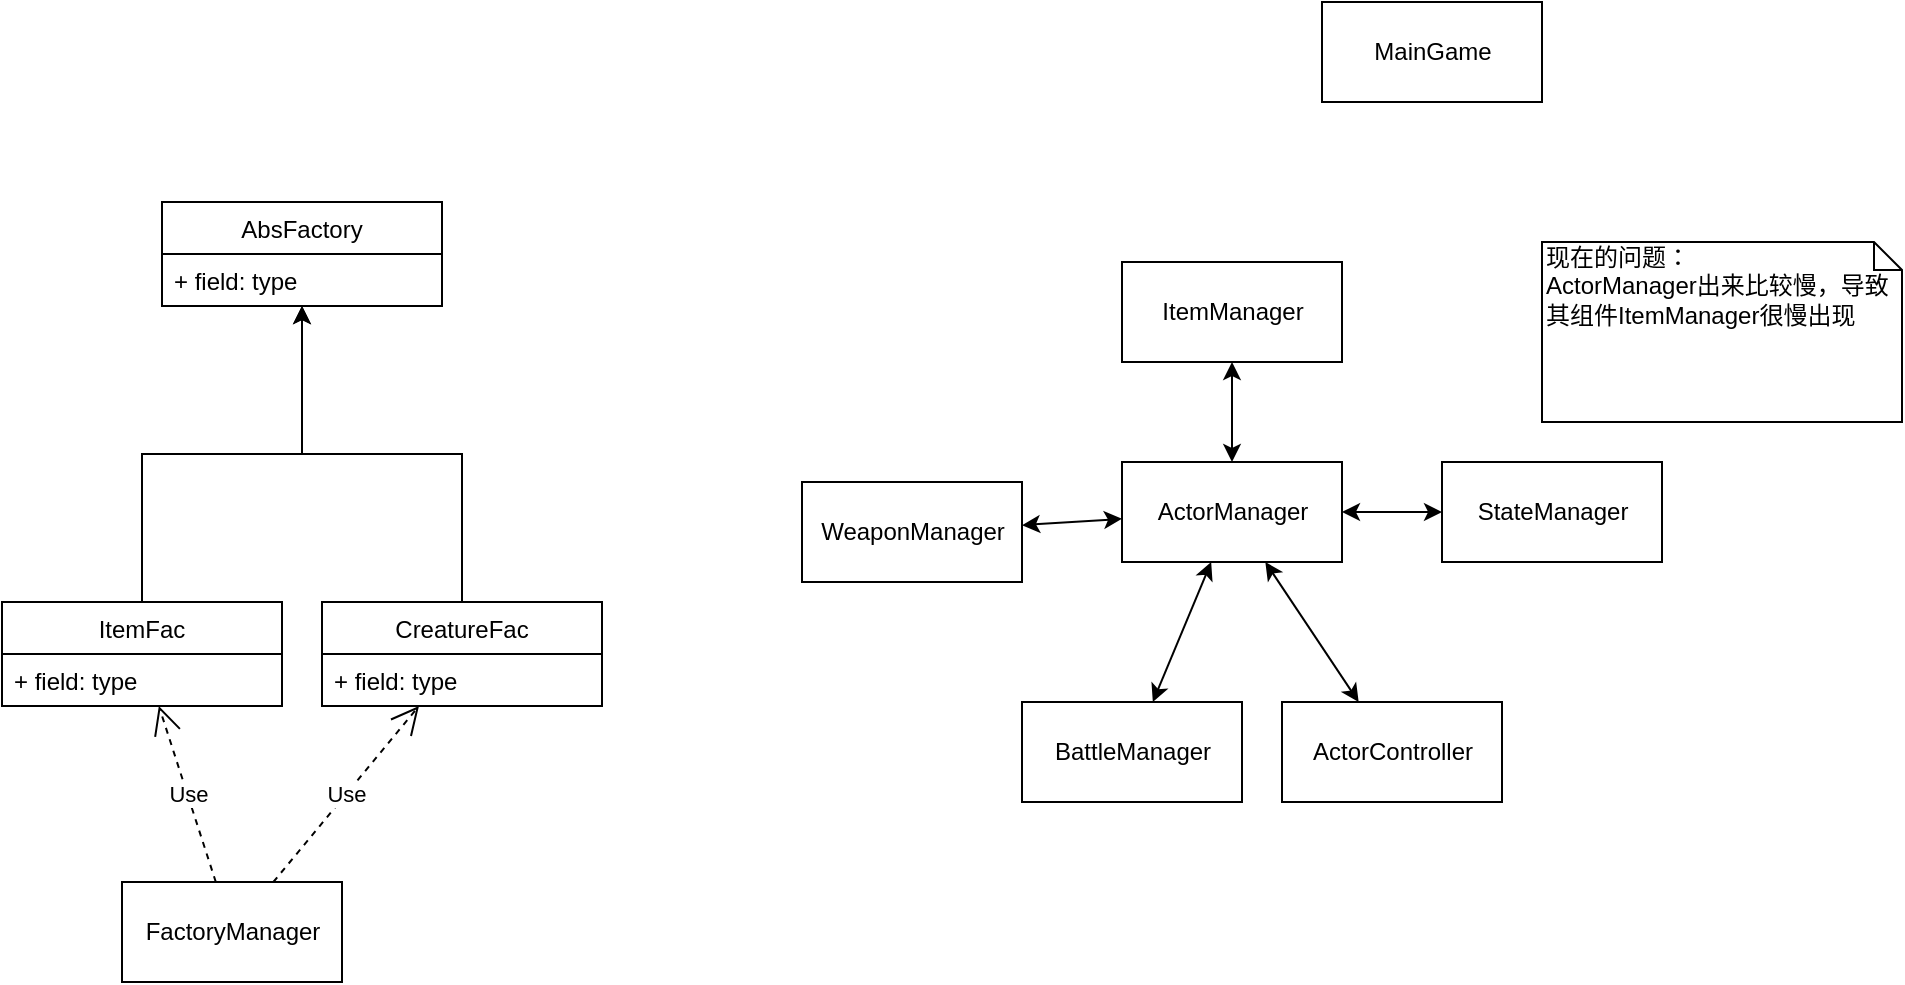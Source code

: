 <mxfile version="12.7.9" type="github">
  <diagram name="Page-1" id="9f46799a-70d6-7492-0946-bef42562c5a5">
    <mxGraphModel dx="917" dy="654" grid="1" gridSize="10" guides="1" tooltips="1" connect="1" arrows="1" fold="1" page="1" pageScale="1" pageWidth="1100" pageHeight="850" background="#ffffff" math="0" shadow="0">
      <root>
        <mxCell id="0" />
        <mxCell id="1" parent="0" />
        <mxCell id="ZAulG_bHDL-cS3uMdSec-1" value="MainGame" style="html=1;" vertex="1" parent="1">
          <mxGeometry x="750" y="180" width="110" height="50" as="geometry" />
        </mxCell>
        <mxCell id="ZAulG_bHDL-cS3uMdSec-3" value="FactoryManager" style="html=1;" vertex="1" parent="1">
          <mxGeometry x="150" y="620" width="110" height="50" as="geometry" />
        </mxCell>
        <mxCell id="ZAulG_bHDL-cS3uMdSec-8" value="AbsFactory" style="swimlane;fontStyle=0;childLayout=stackLayout;horizontal=1;startSize=26;fillColor=none;horizontalStack=0;resizeParent=1;resizeParentMax=0;resizeLast=0;collapsible=1;marginBottom=0;" vertex="1" parent="1">
          <mxGeometry x="170" y="280" width="140" height="52" as="geometry" />
        </mxCell>
        <mxCell id="ZAulG_bHDL-cS3uMdSec-10" value="+ field: type" style="text;strokeColor=none;fillColor=none;align=left;verticalAlign=top;spacingLeft=4;spacingRight=4;overflow=hidden;rotatable=0;points=[[0,0.5],[1,0.5]];portConstraint=eastwest;" vertex="1" parent="ZAulG_bHDL-cS3uMdSec-8">
          <mxGeometry y="26" width="140" height="26" as="geometry" />
        </mxCell>
        <mxCell id="ZAulG_bHDL-cS3uMdSec-15" style="edgeStyle=orthogonalEdgeStyle;rounded=0;orthogonalLoop=1;jettySize=auto;html=1;" edge="1" parent="1" source="ZAulG_bHDL-cS3uMdSec-13" target="ZAulG_bHDL-cS3uMdSec-8">
          <mxGeometry relative="1" as="geometry" />
        </mxCell>
        <mxCell id="ZAulG_bHDL-cS3uMdSec-13" value="ItemFac" style="swimlane;fontStyle=0;childLayout=stackLayout;horizontal=1;startSize=26;fillColor=none;horizontalStack=0;resizeParent=1;resizeParentMax=0;resizeLast=0;collapsible=1;marginBottom=0;" vertex="1" parent="1">
          <mxGeometry x="90" y="480" width="140" height="52" as="geometry" />
        </mxCell>
        <mxCell id="ZAulG_bHDL-cS3uMdSec-14" value="+ field: type" style="text;strokeColor=none;fillColor=none;align=left;verticalAlign=top;spacingLeft=4;spacingRight=4;overflow=hidden;rotatable=0;points=[[0,0.5],[1,0.5]];portConstraint=eastwest;" vertex="1" parent="ZAulG_bHDL-cS3uMdSec-13">
          <mxGeometry y="26" width="140" height="26" as="geometry" />
        </mxCell>
        <mxCell id="ZAulG_bHDL-cS3uMdSec-18" style="edgeStyle=orthogonalEdgeStyle;rounded=0;orthogonalLoop=1;jettySize=auto;html=1;" edge="1" parent="1" source="ZAulG_bHDL-cS3uMdSec-16" target="ZAulG_bHDL-cS3uMdSec-8">
          <mxGeometry relative="1" as="geometry" />
        </mxCell>
        <mxCell id="ZAulG_bHDL-cS3uMdSec-16" value="CreatureFac" style="swimlane;fontStyle=0;childLayout=stackLayout;horizontal=1;startSize=26;fillColor=none;horizontalStack=0;resizeParent=1;resizeParentMax=0;resizeLast=0;collapsible=1;marginBottom=0;" vertex="1" parent="1">
          <mxGeometry x="250" y="480" width="140" height="52" as="geometry" />
        </mxCell>
        <mxCell id="ZAulG_bHDL-cS3uMdSec-17" value="+ field: type" style="text;strokeColor=none;fillColor=none;align=left;verticalAlign=top;spacingLeft=4;spacingRight=4;overflow=hidden;rotatable=0;points=[[0,0.5],[1,0.5]];portConstraint=eastwest;" vertex="1" parent="ZAulG_bHDL-cS3uMdSec-16">
          <mxGeometry y="26" width="140" height="26" as="geometry" />
        </mxCell>
        <mxCell id="ZAulG_bHDL-cS3uMdSec-19" value="Use" style="endArrow=open;endSize=12;dashed=1;html=1;" edge="1" parent="1" source="ZAulG_bHDL-cS3uMdSec-3" target="ZAulG_bHDL-cS3uMdSec-13">
          <mxGeometry width="160" relative="1" as="geometry">
            <mxPoint x="10" y="630" as="sourcePoint" />
            <mxPoint x="170" y="630" as="targetPoint" />
          </mxGeometry>
        </mxCell>
        <mxCell id="ZAulG_bHDL-cS3uMdSec-20" value="Use" style="endArrow=open;endSize=12;dashed=1;html=1;" edge="1" parent="1" source="ZAulG_bHDL-cS3uMdSec-3" target="ZAulG_bHDL-cS3uMdSec-16">
          <mxGeometry width="160" relative="1" as="geometry">
            <mxPoint x="20" y="640" as="sourcePoint" />
            <mxPoint x="180" y="640" as="targetPoint" />
          </mxGeometry>
        </mxCell>
        <mxCell id="ZAulG_bHDL-cS3uMdSec-21" value="ActorManager" style="html=1;" vertex="1" parent="1">
          <mxGeometry x="650" y="410" width="110" height="50" as="geometry" />
        </mxCell>
        <mxCell id="ZAulG_bHDL-cS3uMdSec-22" value="BattleManager" style="html=1;" vertex="1" parent="1">
          <mxGeometry x="600" y="530" width="110" height="50" as="geometry" />
        </mxCell>
        <mxCell id="ZAulG_bHDL-cS3uMdSec-23" value="ActorController" style="html=1;" vertex="1" parent="1">
          <mxGeometry x="730" y="530" width="110" height="50" as="geometry" />
        </mxCell>
        <mxCell id="ZAulG_bHDL-cS3uMdSec-24" value="WeaponManager" style="html=1;" vertex="1" parent="1">
          <mxGeometry x="490" y="420" width="110" height="50" as="geometry" />
        </mxCell>
        <mxCell id="ZAulG_bHDL-cS3uMdSec-25" value="StateManager" style="html=1;" vertex="1" parent="1">
          <mxGeometry x="810" y="410" width="110" height="50" as="geometry" />
        </mxCell>
        <mxCell id="ZAulG_bHDL-cS3uMdSec-27" value="" style="endArrow=classic;startArrow=classic;html=1;" edge="1" parent="1" source="ZAulG_bHDL-cS3uMdSec-22" target="ZAulG_bHDL-cS3uMdSec-21">
          <mxGeometry width="50" height="50" relative="1" as="geometry">
            <mxPoint x="690" y="530" as="sourcePoint" />
            <mxPoint x="740" y="480" as="targetPoint" />
          </mxGeometry>
        </mxCell>
        <mxCell id="ZAulG_bHDL-cS3uMdSec-28" value="" style="endArrow=classic;startArrow=classic;html=1;" edge="1" parent="1" source="ZAulG_bHDL-cS3uMdSec-23" target="ZAulG_bHDL-cS3uMdSec-21">
          <mxGeometry width="50" height="50" relative="1" as="geometry">
            <mxPoint x="700" y="540" as="sourcePoint" />
            <mxPoint x="711.053" y="470" as="targetPoint" />
          </mxGeometry>
        </mxCell>
        <mxCell id="ZAulG_bHDL-cS3uMdSec-29" value="" style="endArrow=classic;startArrow=classic;html=1;" edge="1" parent="1" source="ZAulG_bHDL-cS3uMdSec-24" target="ZAulG_bHDL-cS3uMdSec-21">
          <mxGeometry width="50" height="50" relative="1" as="geometry">
            <mxPoint x="710" y="550" as="sourcePoint" />
            <mxPoint x="721.053" y="480" as="targetPoint" />
          </mxGeometry>
        </mxCell>
        <mxCell id="ZAulG_bHDL-cS3uMdSec-30" value="" style="endArrow=classic;startArrow=classic;html=1;" edge="1" parent="1" source="ZAulG_bHDL-cS3uMdSec-25" target="ZAulG_bHDL-cS3uMdSec-21">
          <mxGeometry width="50" height="50" relative="1" as="geometry">
            <mxPoint x="720" y="560" as="sourcePoint" />
            <mxPoint x="731.053" y="490" as="targetPoint" />
          </mxGeometry>
        </mxCell>
        <mxCell id="ZAulG_bHDL-cS3uMdSec-31" value="ItemManager" style="html=1;" vertex="1" parent="1">
          <mxGeometry x="650" y="310" width="110" height="50" as="geometry" />
        </mxCell>
        <mxCell id="ZAulG_bHDL-cS3uMdSec-32" value="" style="endArrow=classic;startArrow=classic;html=1;" edge="1" parent="1" source="ZAulG_bHDL-cS3uMdSec-31" target="ZAulG_bHDL-cS3uMdSec-21">
          <mxGeometry width="50" height="50" relative="1" as="geometry">
            <mxPoint x="610" y="451.562" as="sourcePoint" />
            <mxPoint x="660" y="448.438" as="targetPoint" />
          </mxGeometry>
        </mxCell>
        <mxCell id="ZAulG_bHDL-cS3uMdSec-33" value="现在的问题：&lt;br&gt;ActorManager出来比较慢，导致其组件ItemManager很慢出现" style="shape=note;whiteSpace=wrap;html=1;size=14;verticalAlign=top;align=left;spacingTop=-6;" vertex="1" parent="1">
          <mxGeometry x="860" y="300" width="180" height="90" as="geometry" />
        </mxCell>
      </root>
    </mxGraphModel>
  </diagram>
</mxfile>
